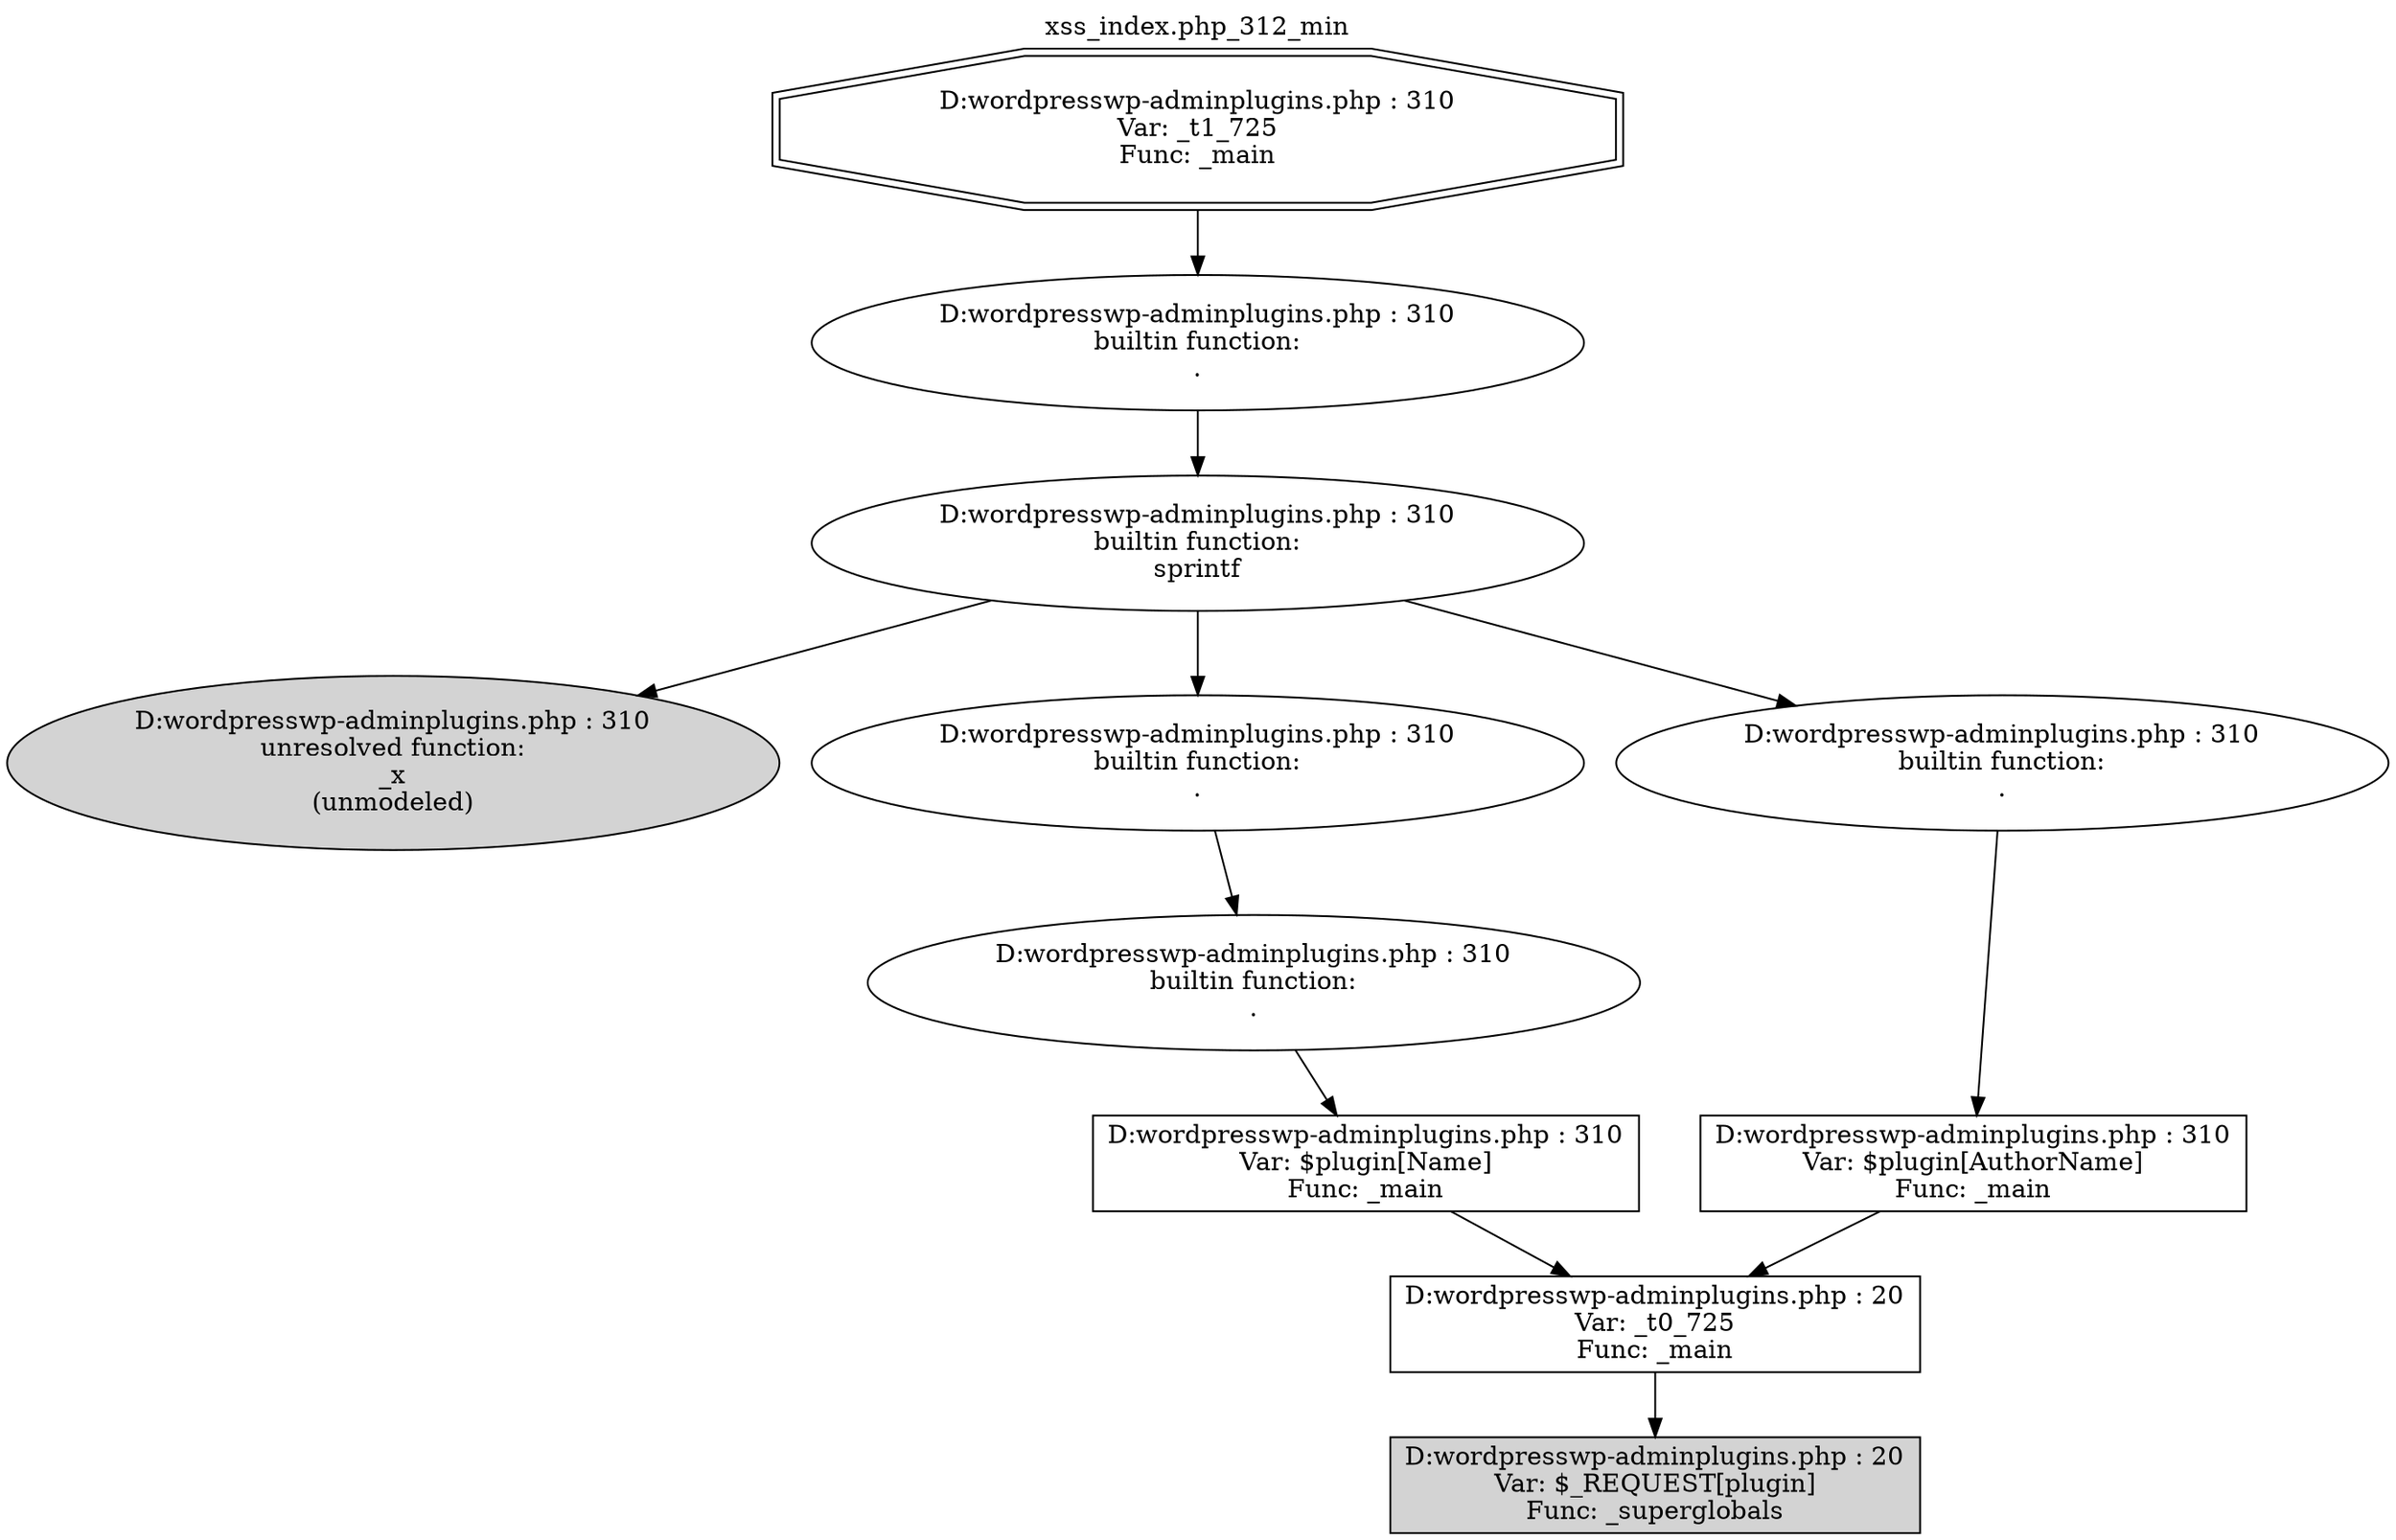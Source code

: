 digraph cfg {
  label="xss_index.php_312_min";
  labelloc=t;
  n1 [shape=doubleoctagon, label="D:\wordpress\wp-admin\plugins.php : 310\nVar: _t1_725\nFunc: _main\n"];
  n2 [shape=ellipse, label="D:\wordpress\wp-admin\plugins.php : 310\nbuiltin function:\n.\n"];
  n3 [shape=ellipse, label="D:\wordpress\wp-admin\plugins.php : 310\nbuiltin function:\nsprintf\n"];
  n4 [shape=ellipse, label="D:\wordpress\wp-admin\plugins.php : 310\nunresolved function:\n_x\n(unmodeled)\n",style=filled];
  n5 [shape=ellipse, label="D:\wordpress\wp-admin\plugins.php : 310\nbuiltin function:\n.\n"];
  n6 [shape=ellipse, label="D:\wordpress\wp-admin\plugins.php : 310\nbuiltin function:\n.\n"];
  n7 [shape=box, label="D:\wordpress\wp-admin\plugins.php : 310\nVar: $plugin[Name]\nFunc: _main\n"];
  n8 [shape=box, label="D:\wordpress\wp-admin\plugins.php : 20\nVar: _t0_725\nFunc: _main\n"];
  n9 [shape=box, label="D:\wordpress\wp-admin\plugins.php : 20\nVar: $_REQUEST[plugin]\nFunc: _superglobals\n",style=filled];
  n10 [shape=ellipse, label="D:\wordpress\wp-admin\plugins.php : 310\nbuiltin function:\n.\n"];
  n11 [shape=box, label="D:\wordpress\wp-admin\plugins.php : 310\nVar: $plugin[AuthorName]\nFunc: _main\n"];
  n1 -> n2;
  n2 -> n3;
  n3 -> n4;
  n3 -> n5;
  n3 -> n10;
  n5 -> n6;
  n6 -> n7;
  n7 -> n8;
  n8 -> n9;
  n10 -> n11;
  n11 -> n8;
}

